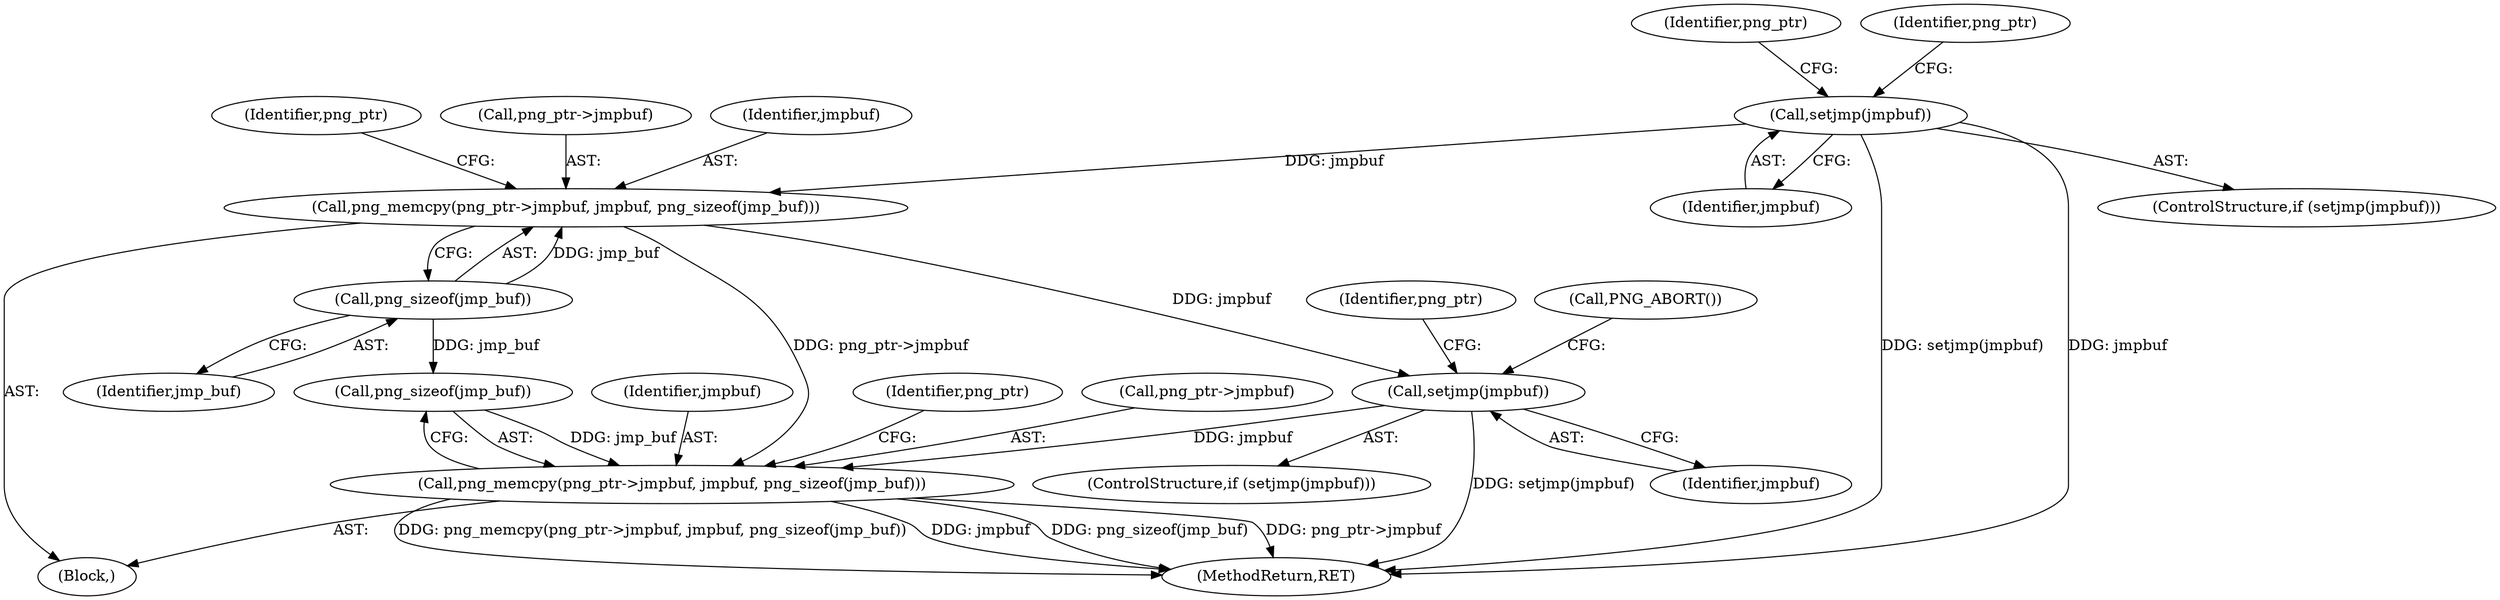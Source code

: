 digraph "0_Chrome_7f3d85b096f66870a15b37c2f40b219b2e292693_24@API" {
"1000173" [label="(Call,png_memcpy(png_ptr->jmpbuf, jmpbuf, png_sizeof(jmp_buf)))"];
"1000148" [label="(Call,setjmp(jmpbuf))"];
"1000178" [label="(Call,png_sizeof(jmp_buf))"];
"1000347" [label="(Call,setjmp(jmpbuf))"];
"1000350" [label="(Call,png_memcpy(png_ptr->jmpbuf, jmpbuf, png_sizeof(jmp_buf)))"];
"1000354" [label="(Identifier,jmpbuf)"];
"1000352" [label="(Identifier,png_ptr)"];
"1000175" [label="(Identifier,png_ptr)"];
"1000177" [label="(Identifier,jmpbuf)"];
"1000179" [label="(Identifier,jmp_buf)"];
"1000148" [label="(Call,setjmp(jmpbuf))"];
"1000358" [label="(Identifier,png_ptr)"];
"1000181" [label="(Identifier,png_ptr)"];
"1000348" [label="(Identifier,jmpbuf)"];
"1000174" [label="(Call,png_ptr->jmpbuf)"];
"1000149" [label="(Identifier,jmpbuf)"];
"1000350" [label="(Call,png_memcpy(png_ptr->jmpbuf, jmpbuf, png_sizeof(jmp_buf)))"];
"1000178" [label="(Call,png_sizeof(jmp_buf))"];
"1000359" [label="(MethodReturn,RET)"];
"1000349" [label="(Call,PNG_ABORT())"];
"1000346" [label="(ControlStructure,if (setjmp(jmpbuf)))"];
"1000173" [label="(Call,png_memcpy(png_ptr->jmpbuf, jmpbuf, png_sizeof(jmp_buf)))"];
"1000112" [label="(Block,)"];
"1000347" [label="(Call,setjmp(jmpbuf))"];
"1000147" [label="(ControlStructure,if (setjmp(jmpbuf)))"];
"1000355" [label="(Call,png_sizeof(jmp_buf))"];
"1000152" [label="(Identifier,png_ptr)"];
"1000351" [label="(Call,png_ptr->jmpbuf)"];
"1000173" -> "1000112"  [label="AST: "];
"1000173" -> "1000178"  [label="CFG: "];
"1000174" -> "1000173"  [label="AST: "];
"1000177" -> "1000173"  [label="AST: "];
"1000178" -> "1000173"  [label="AST: "];
"1000181" -> "1000173"  [label="CFG: "];
"1000148" -> "1000173"  [label="DDG: jmpbuf"];
"1000178" -> "1000173"  [label="DDG: jmp_buf"];
"1000173" -> "1000347"  [label="DDG: jmpbuf"];
"1000173" -> "1000350"  [label="DDG: png_ptr->jmpbuf"];
"1000148" -> "1000147"  [label="AST: "];
"1000148" -> "1000149"  [label="CFG: "];
"1000149" -> "1000148"  [label="AST: "];
"1000152" -> "1000148"  [label="CFG: "];
"1000175" -> "1000148"  [label="CFG: "];
"1000148" -> "1000359"  [label="DDG: jmpbuf"];
"1000148" -> "1000359"  [label="DDG: setjmp(jmpbuf)"];
"1000178" -> "1000179"  [label="CFG: "];
"1000179" -> "1000178"  [label="AST: "];
"1000178" -> "1000355"  [label="DDG: jmp_buf"];
"1000347" -> "1000346"  [label="AST: "];
"1000347" -> "1000348"  [label="CFG: "];
"1000348" -> "1000347"  [label="AST: "];
"1000349" -> "1000347"  [label="CFG: "];
"1000352" -> "1000347"  [label="CFG: "];
"1000347" -> "1000359"  [label="DDG: setjmp(jmpbuf)"];
"1000347" -> "1000350"  [label="DDG: jmpbuf"];
"1000350" -> "1000112"  [label="AST: "];
"1000350" -> "1000355"  [label="CFG: "];
"1000351" -> "1000350"  [label="AST: "];
"1000354" -> "1000350"  [label="AST: "];
"1000355" -> "1000350"  [label="AST: "];
"1000358" -> "1000350"  [label="CFG: "];
"1000350" -> "1000359"  [label="DDG: png_ptr->jmpbuf"];
"1000350" -> "1000359"  [label="DDG: png_memcpy(png_ptr->jmpbuf, jmpbuf, png_sizeof(jmp_buf))"];
"1000350" -> "1000359"  [label="DDG: jmpbuf"];
"1000350" -> "1000359"  [label="DDG: png_sizeof(jmp_buf)"];
"1000355" -> "1000350"  [label="DDG: jmp_buf"];
}
